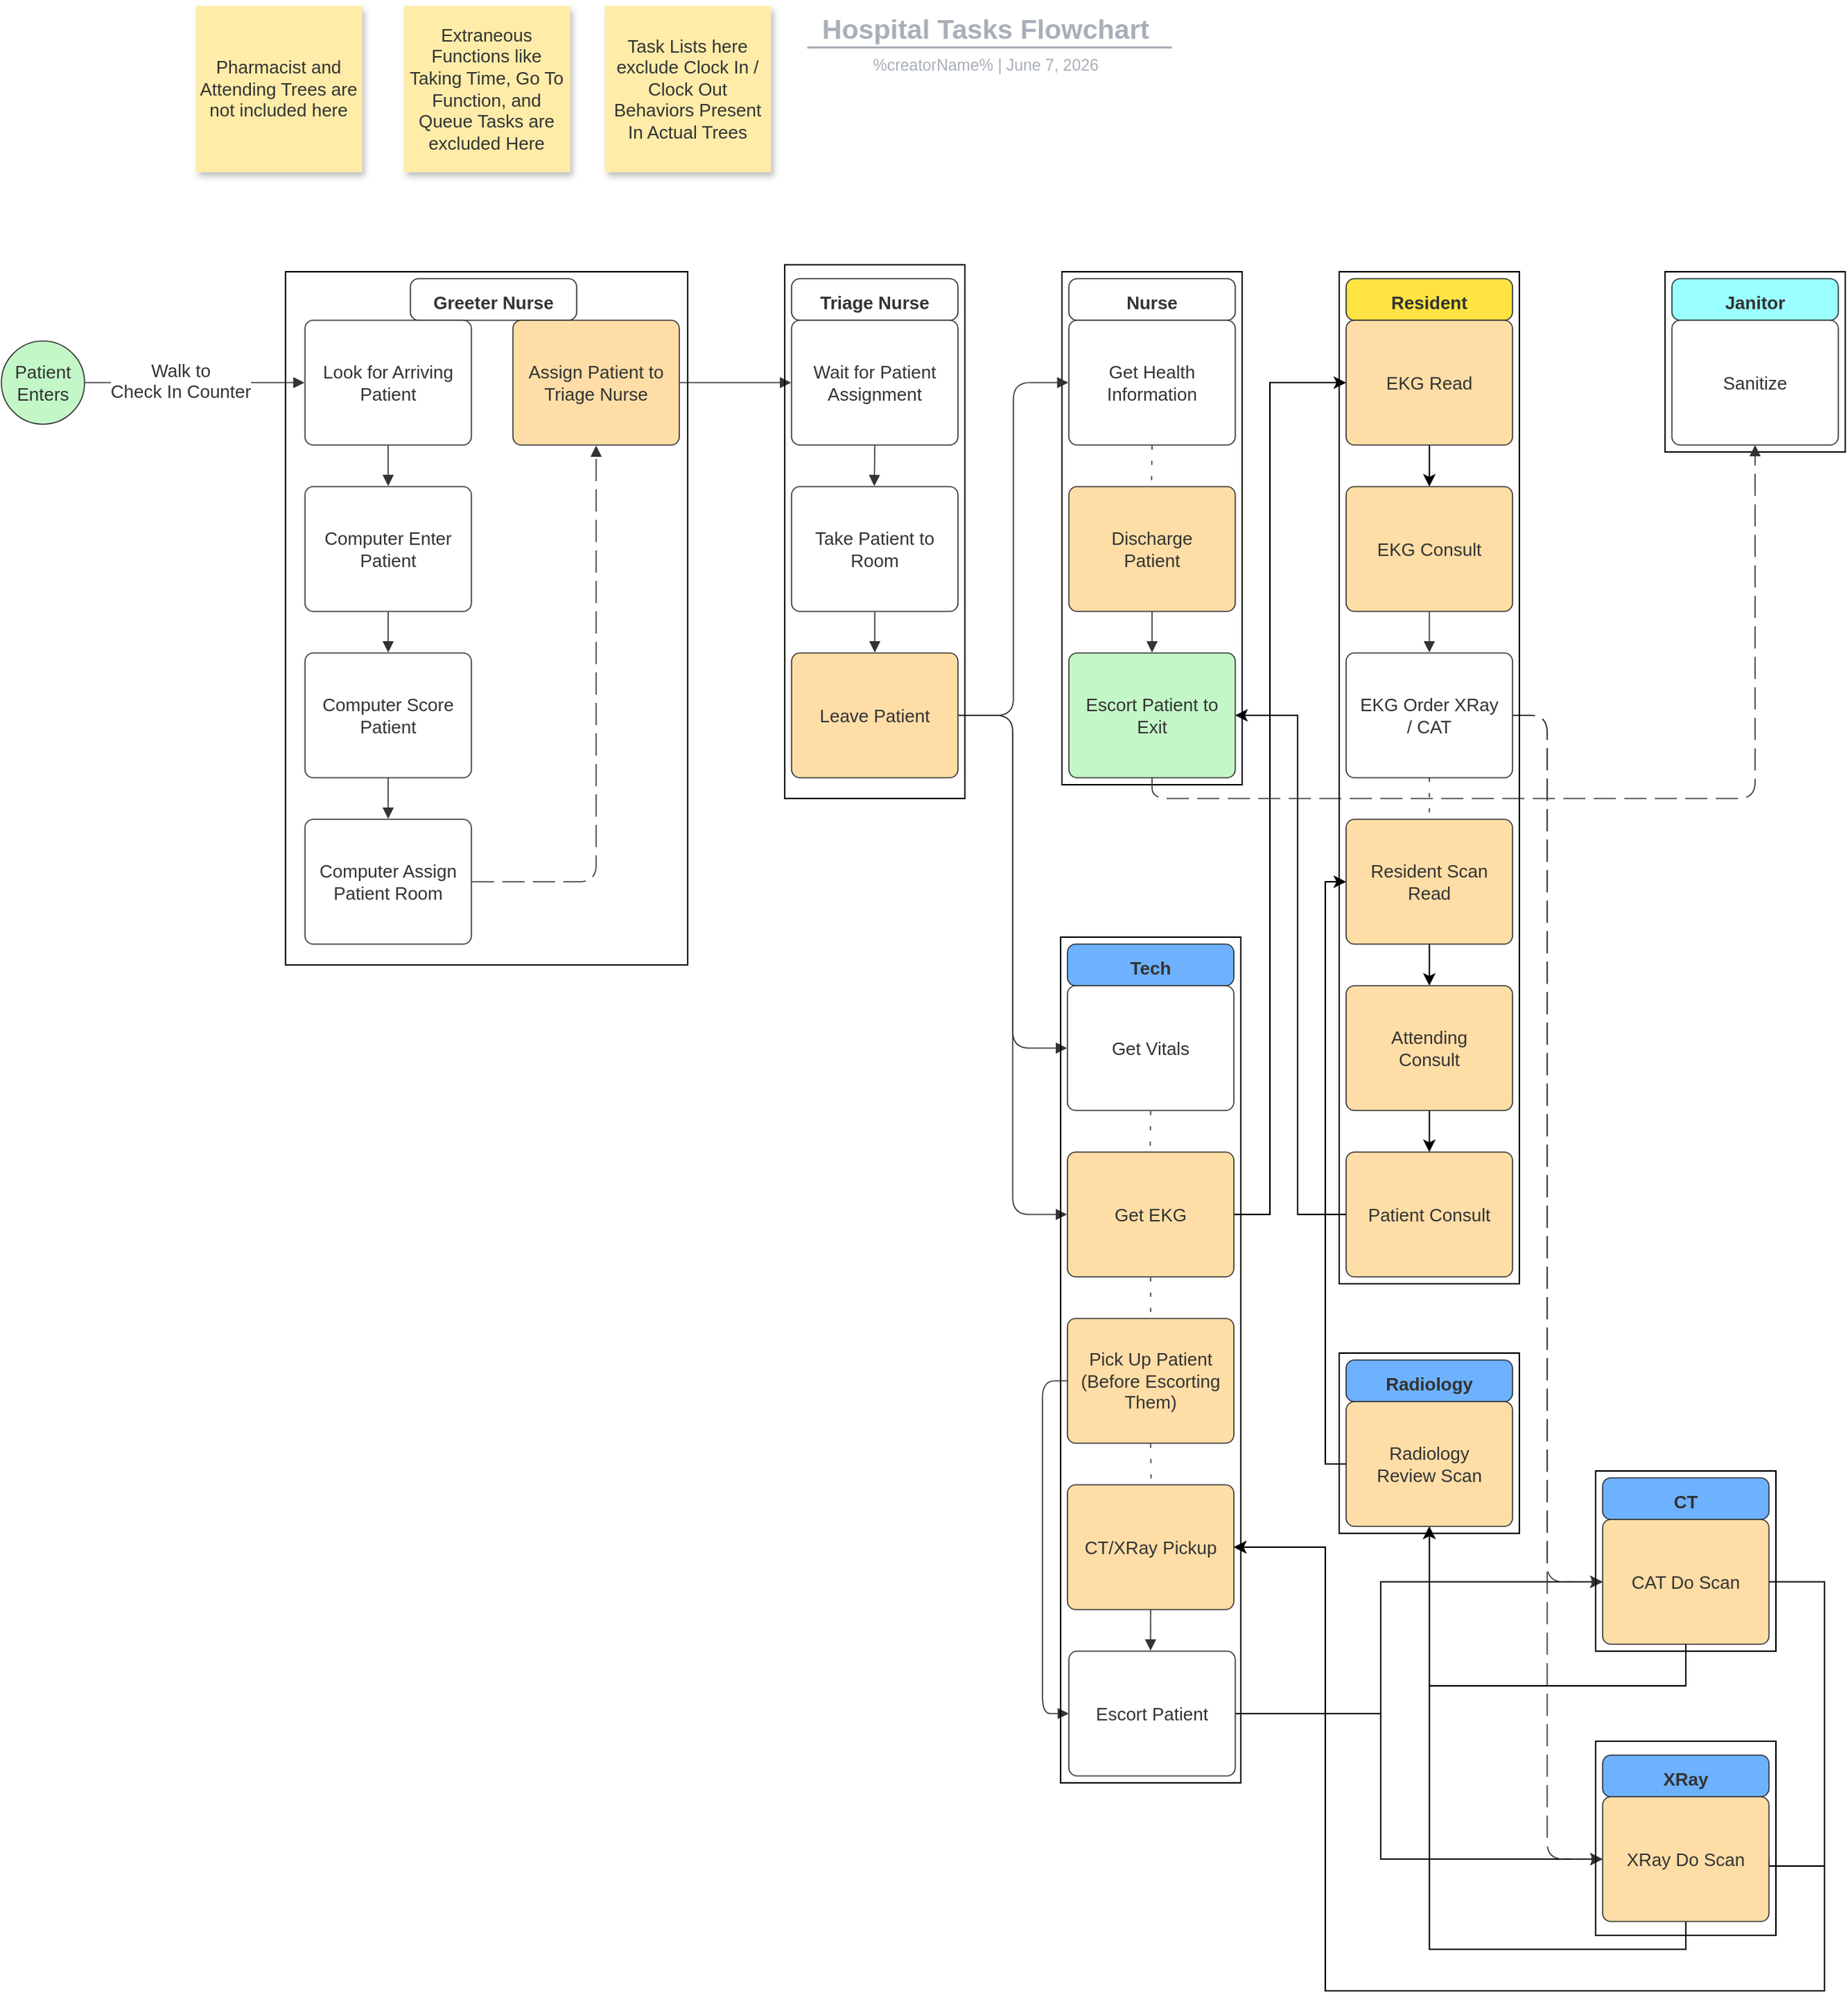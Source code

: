 <mxfile version="16.5.6" type="device"><diagram id="hZtonnguE62RwNzXROfG" name="Page-1"><mxGraphModel dx="4093" dy="1671" grid="1" gridSize="10" guides="1" tooltips="1" connect="1" arrows="1" fold="1" page="0" pageScale="1" pageWidth="850" pageHeight="1100" math="0" shadow="0"><root><mxCell id="0"/><mxCell id="1" parent="0"/><mxCell id="5VKJkM8ee_IJ6rjthQUs-161" value="" style="rounded=0;whiteSpace=wrap;html=1;fillColor=none;" vertex="1" parent="1"><mxGeometry x="1150" y="245" width="130" height="130" as="geometry"/></mxCell><mxCell id="5VKJkM8ee_IJ6rjthQUs-160" value="" style="rounded=0;whiteSpace=wrap;html=1;fillColor=none;" vertex="1" parent="1"><mxGeometry x="715" y="245" width="130" height="370" as="geometry"/></mxCell><mxCell id="5VKJkM8ee_IJ6rjthQUs-1" value="" style="group;dropTarget=0;pointerEvents=0;" vertex="1" parent="1"><mxGeometry x="340" y="53" width="640" height="45" as="geometry"/></mxCell><UserObject label="Hospital Tasks Flowchart" lucidchartObjectId="SuaB0mNpY13K" id="5VKJkM8ee_IJ6rjthQUs-2"><mxCell style="html=1;overflow=block;blockSpacing=1;whiteSpace=wrap;fontSize=19.7;fontColor=#a9afb8;fontStyle=1;align=center;spacingLeft=7;spacingRight=7;spacingTop=2;spacing=3;strokeOpacity=0;fillOpacity=0;rounded=1;absoluteArcSize=1;arcSize=12;fillColor=#ffffff;strokeWidth=1.5;" vertex="1" parent="5VKJkM8ee_IJ6rjthQUs-1"><mxGeometry width="640" height="31" as="geometry"/></mxCell></UserObject><UserObject label="%creatorName%  |  %date{mmmm d, yyyy}%" placeholders="1" lucidchartObjectId="SuaBzqFhpa1o" id="5VKJkM8ee_IJ6rjthQUs-3"><mxCell style="html=1;overflow=block;blockSpacing=1;whiteSpace=wrap;fontSize=11.5;fontColor=#a9afb8;align=center;spacingLeft=7;spacingRight=7;spacingTop=2;spacing=3;strokeOpacity=0;fillOpacity=0;rounded=1;absoluteArcSize=1;arcSize=12;fillColor=#ffffff;strokeWidth=1.5;" vertex="1" parent="5VKJkM8ee_IJ6rjthQUs-1"><mxGeometry y="31" width="640" height="14" as="geometry"/></mxCell></UserObject><UserObject label="" lucidchartObjectId="SuaBUnwJteK4" id="5VKJkM8ee_IJ6rjthQUs-4"><mxCell style="html=1;jettySize=18;whiteSpace=wrap;fontSize=13;fontFamily=Helvetica;strokeColor=#a9afb8;strokeOpacity=100;strokeWidth=1.5;rounded=0;startArrow=none;endArrow=none;" edge="1" parent="5VKJkM8ee_IJ6rjthQUs-1"><mxGeometry width="100" height="100" relative="1" as="geometry"><Array as="points"/><mxPoint x="191" y="30" as="sourcePoint"/><mxPoint x="454" y="30" as="targetPoint"/></mxGeometry></mxCell></UserObject><UserObject label="Patient Enters" lucidchartObjectId="-QaUrhK2p5H9" id="5VKJkM8ee_IJ6rjthQUs-5"><mxCell style="html=1;overflow=block;blockSpacing=1;whiteSpace=wrap;ellipse;fontSize=13;fontColor=#333333;align=center;spacing=3.8;strokeColor=#333333;strokeOpacity=100;fillOpacity=100;rounded=1;absoluteArcSize=1;arcSize=12;fillColor=#c3f7c8;strokeWidth=0.8;" vertex="1" parent="1"><mxGeometry x="-50" y="295" width="60" height="60" as="geometry"/></mxCell></UserObject><UserObject label="" lucidchartObjectId="tUaUErVyz26Q" id="5VKJkM8ee_IJ6rjthQUs-6"><mxCell style="html=1;jettySize=18;whiteSpace=wrap;fontSize=13;strokeColor=#333333;strokeOpacity=100;strokeWidth=0.8;rounded=1;arcSize=24;edgeStyle=orthogonalEdgeStyle;startArrow=none;endArrow=block;endFill=1;exitX=1.006;exitY=0.5;exitPerimeter=0;entryX=-0.003;entryY=0.5;entryPerimeter=0;" edge="1" parent="1" source="5VKJkM8ee_IJ6rjthQUs-5" target="5VKJkM8ee_IJ6rjthQUs-9"><mxGeometry width="100" height="100" relative="1" as="geometry"><Array as="points"/></mxGeometry></mxCell></UserObject><mxCell id="5VKJkM8ee_IJ6rjthQUs-7" value="&lt;div style=&quot;display: flex; justify-content: center; text-align: center; align-items: baseline; font-size: 0; line-height: 1.25;margin-top: -2px;&quot;&gt;&lt;span&gt;&lt;span style=&quot;font-size:13px;color:#333333;&quot;&gt;Walk to&#xA;&lt;/span&gt;&lt;/span&gt;&lt;/div&gt;&lt;div style=&quot;display: flex; justify-content: center; text-align: center; align-items: baseline; font-size: 0; line-height: 1.25;margin-top: -2px;&quot;&gt;&lt;span&gt;&lt;span style=&quot;font-size:13px;color:#333333;&quot;&gt;Check In Counter&lt;/span&gt;&lt;/span&gt;&lt;/div&gt;" style="text;html=1;resizable=0;labelBackgroundColor=default;align=center;verticalAlign=middle;" vertex="1" parent="5VKJkM8ee_IJ6rjthQUs-6"><mxGeometry x="-0.133" relative="1" as="geometry"/></mxCell><UserObject label="Greeter Nurse" lucidchartObjectId="yWaUhrRwwMgx" id="5VKJkM8ee_IJ6rjthQUs-8"><mxCell style="html=1;overflow=block;blockSpacing=1;whiteSpace=wrap;fontSize=13;fontColor=#333333;fontStyle=1;align=center;spacing=9;strokeColor=#282c33;strokeOpacity=100;fillOpacity=100;rounded=1;absoluteArcSize=1;arcSize=12;fillColor=#ffffff;strokeWidth=0.8;" vertex="1" parent="1"><mxGeometry x="245" y="250" width="120" height="30" as="geometry"/></mxCell></UserObject><UserObject label="Look for Arriving Patient" lucidchartObjectId="rWaUEZewovWm" id="5VKJkM8ee_IJ6rjthQUs-9"><mxCell style="html=1;overflow=block;blockSpacing=1;whiteSpace=wrap;fontSize=13;fontColor=#333333;align=center;spacing=9;strokeColor=#333333;strokeOpacity=100;fillOpacity=100;rounded=1;absoluteArcSize=1;arcSize=12;fillColor=#ffffff;strokeWidth=0.8;" vertex="1" parent="1"><mxGeometry x="169" y="280" width="120" height="90" as="geometry"/></mxCell></UserObject><UserObject label="Computer Enter Patient" lucidchartObjectId="VXaUCtPlO27D" id="5VKJkM8ee_IJ6rjthQUs-10"><mxCell style="html=1;overflow=block;blockSpacing=1;whiteSpace=wrap;fontSize=13;fontColor=#333333;align=center;spacing=9;strokeColor=#333333;strokeOpacity=100;fillOpacity=100;rounded=1;absoluteArcSize=1;arcSize=12;fillColor=#ffffff;strokeWidth=0.8;" vertex="1" parent="1"><mxGeometry x="169" y="400" width="120" height="90" as="geometry"/></mxCell></UserObject><UserObject label="" lucidchartObjectId="XXaUV57OiVW5" id="5VKJkM8ee_IJ6rjthQUs-11"><mxCell style="html=1;jettySize=18;whiteSpace=wrap;overflow=block;blockSpacing=1;fontSize=13;strokeColor=#333333;strokeOpacity=100;strokeWidth=0.8;rounded=1;arcSize=24;edgeStyle=orthogonalEdgeStyle;startArrow=none;endArrow=block;endFill=1;exitX=0.5;exitY=1.004;exitPerimeter=0;entryX=0.5;entryY=-0.004;entryPerimeter=0;" edge="1" parent="1" source="5VKJkM8ee_IJ6rjthQUs-9" target="5VKJkM8ee_IJ6rjthQUs-10"><mxGeometry width="100" height="100" relative="1" as="geometry"><Array as="points"/></mxGeometry></mxCell></UserObject><UserObject label="Computer Score Patient" lucidchartObjectId="pZaUso9bASRg" id="5VKJkM8ee_IJ6rjthQUs-12"><mxCell style="html=1;overflow=block;blockSpacing=1;whiteSpace=wrap;fontSize=13;fontColor=#333333;align=center;spacing=9;strokeColor=#333333;strokeOpacity=100;fillOpacity=100;rounded=1;absoluteArcSize=1;arcSize=12;fillColor=#ffffff;strokeWidth=0.8;" vertex="1" parent="1"><mxGeometry x="169" y="520" width="120" height="90" as="geometry"/></mxCell></UserObject><UserObject label="" lucidchartObjectId="vZaUtXQw0lu3" id="5VKJkM8ee_IJ6rjthQUs-13"><mxCell style="html=1;jettySize=18;whiteSpace=wrap;overflow=block;blockSpacing=1;fontSize=13;strokeColor=#333333;strokeOpacity=100;strokeWidth=0.8;rounded=1;arcSize=24;edgeStyle=orthogonalEdgeStyle;startArrow=none;endArrow=block;endFill=1;exitX=0.5;exitY=1.004;exitPerimeter=0;entryX=0.5;entryY=-0.004;entryPerimeter=0;" edge="1" parent="1" source="5VKJkM8ee_IJ6rjthQUs-10" target="5VKJkM8ee_IJ6rjthQUs-12"><mxGeometry width="100" height="100" relative="1" as="geometry"><Array as="points"/></mxGeometry></mxCell></UserObject><UserObject label="Computer Assign Patient Room" lucidchartObjectId="IZaUtFdMcz6N" id="5VKJkM8ee_IJ6rjthQUs-14"><mxCell style="html=1;overflow=block;blockSpacing=1;whiteSpace=wrap;fontSize=13;fontColor=#333333;align=center;spacing=9;strokeColor=#333333;strokeOpacity=100;fillOpacity=100;rounded=1;absoluteArcSize=1;arcSize=12;fillColor=#ffffff;strokeWidth=0.8;" vertex="1" parent="1"><mxGeometry x="169" y="640" width="120" height="90" as="geometry"/></mxCell></UserObject><UserObject label="" lucidchartObjectId="MZaUHWCsyPR4" id="5VKJkM8ee_IJ6rjthQUs-15"><mxCell style="html=1;jettySize=18;whiteSpace=wrap;overflow=block;blockSpacing=1;fontSize=13;strokeColor=#333333;strokeOpacity=100;strokeWidth=0.8;rounded=1;arcSize=24;edgeStyle=orthogonalEdgeStyle;startArrow=none;endArrow=block;endFill=1;exitX=0.5;exitY=1.004;exitPerimeter=0;entryX=0.5;entryY=-0.004;entryPerimeter=0;" edge="1" parent="1" source="5VKJkM8ee_IJ6rjthQUs-12" target="5VKJkM8ee_IJ6rjthQUs-14"><mxGeometry width="100" height="100" relative="1" as="geometry"><Array as="points"/></mxGeometry></mxCell></UserObject><UserObject label="Assign Patient to Triage Nurse" lucidchartObjectId="a1aU6Ntc1I2Z" id="5VKJkM8ee_IJ6rjthQUs-16"><mxCell style="html=1;overflow=block;blockSpacing=1;whiteSpace=wrap;fontSize=13;fontColor=#333333;align=center;spacing=9;strokeColor=#333333;strokeOpacity=100;fillOpacity=100;rounded=1;absoluteArcSize=1;arcSize=12;fillColor=#ffdda6;strokeWidth=0.8;" vertex="1" parent="1"><mxGeometry x="319" y="280" width="120" height="90" as="geometry"/></mxCell></UserObject><UserObject label="" lucidchartObjectId="O1aUZxYcGm2D" id="5VKJkM8ee_IJ6rjthQUs-19"><mxCell style="html=1;jettySize=18;whiteSpace=wrap;overflow=block;blockSpacing=1;fontSize=13;strokeColor=#333333;strokeOpacity=100;dashed=1;fixDash=1;dashPattern=16 6;strokeWidth=0.8;rounded=1;arcSize=24;edgeStyle=orthogonalEdgeStyle;startArrow=none;endArrow=block;endFill=1;exitX=1.003;exitY=0.5;exitPerimeter=0;entryX=0.5;entryY=1.004;entryPerimeter=0;" edge="1" parent="1" source="5VKJkM8ee_IJ6rjthQUs-14" target="5VKJkM8ee_IJ6rjthQUs-16"><mxGeometry width="100" height="100" relative="1" as="geometry"><Array as="points"/></mxGeometry></mxCell></UserObject><UserObject label="Triage Nurse" lucidchartObjectId="X2aU2Pf0d5~7" id="5VKJkM8ee_IJ6rjthQUs-20"><mxCell style="html=1;overflow=block;blockSpacing=1;whiteSpace=wrap;fontSize=13;fontColor=#333333;fontStyle=1;align=center;spacing=9;strokeColor=#282c33;strokeOpacity=100;fillOpacity=100;rounded=1;absoluteArcSize=1;arcSize=12;fillColor=#ffffff;strokeWidth=0.8;" vertex="1" parent="1"><mxGeometry x="520" y="250" width="120" height="30" as="geometry"/></mxCell></UserObject><UserObject label="Wait for Patient Assignment" lucidchartObjectId="42aUwCBIv_YJ" id="5VKJkM8ee_IJ6rjthQUs-21"><mxCell style="html=1;overflow=block;blockSpacing=1;whiteSpace=wrap;fontSize=13;fontColor=#333333;align=center;spacing=9;strokeColor=#333333;strokeOpacity=100;fillOpacity=100;rounded=1;absoluteArcSize=1;arcSize=12;fillColor=#ffffff;strokeWidth=0.8;" vertex="1" parent="1"><mxGeometry x="520" y="280" width="120" height="90" as="geometry"/></mxCell></UserObject><UserObject label="" lucidchartObjectId="~3aUZ_DCXiK0" id="5VKJkM8ee_IJ6rjthQUs-23"><mxCell style="html=1;jettySize=18;whiteSpace=wrap;overflow=block;blockSpacing=1;fontSize=13;strokeColor=#333333;strokeOpacity=100;strokeWidth=0.8;rounded=1;arcSize=24;edgeStyle=orthogonalEdgeStyle;startArrow=none;endArrow=block;endFill=1;exitX=1.003;exitY=0.5;exitPerimeter=0;entryX=-0.003;entryY=0.5;entryPerimeter=0;" edge="1" parent="1" source="5VKJkM8ee_IJ6rjthQUs-16" target="5VKJkM8ee_IJ6rjthQUs-21"><mxGeometry width="100" height="100" relative="1" as="geometry"><Array as="points"/></mxGeometry></mxCell></UserObject><UserObject label="Take Patient to Room" lucidchartObjectId="B4aURKFUFnos" id="5VKJkM8ee_IJ6rjthQUs-24"><mxCell style="html=1;overflow=block;blockSpacing=1;whiteSpace=wrap;fontSize=13;fontColor=#333333;align=center;spacing=9;strokeColor=#333333;strokeOpacity=100;fillOpacity=100;rounded=1;absoluteArcSize=1;arcSize=12;fillColor=#ffffff;strokeWidth=0.8;" vertex="1" parent="1"><mxGeometry x="520" y="400" width="120" height="90" as="geometry"/></mxCell></UserObject><UserObject label="" lucidchartObjectId="M4aUOXdRyJ1G" id="5VKJkM8ee_IJ6rjthQUs-25"><mxCell style="html=1;jettySize=18;whiteSpace=wrap;overflow=block;blockSpacing=1;fontSize=13;strokeColor=#333333;strokeOpacity=100;strokeWidth=0.8;rounded=1;arcSize=24;edgeStyle=orthogonalEdgeStyle;startArrow=none;endArrow=block;endFill=1;exitX=0.5;exitY=1.004;exitPerimeter=0;entryX=0.497;entryY=-0.004;entryPerimeter=0;" edge="1" parent="1" source="5VKJkM8ee_IJ6rjthQUs-21" target="5VKJkM8ee_IJ6rjthQUs-24"><mxGeometry width="100" height="100" relative="1" as="geometry"><Array as="points"/></mxGeometry></mxCell></UserObject><UserObject label="Leave Patient" lucidchartObjectId="X4aUTes1CM75" id="5VKJkM8ee_IJ6rjthQUs-26"><mxCell style="html=1;overflow=block;blockSpacing=1;whiteSpace=wrap;fontSize=13;fontColor=#333333;align=center;spacing=9;strokeColor=#333333;strokeOpacity=100;fillOpacity=100;rounded=1;absoluteArcSize=1;arcSize=12;fillColor=#ffdda6;strokeWidth=0.8;" vertex="1" parent="1"><mxGeometry x="520" y="520" width="120" height="90" as="geometry"/></mxCell></UserObject><UserObject label="" lucidchartObjectId="04aUzE4Sz3im" id="5VKJkM8ee_IJ6rjthQUs-27"><mxCell style="html=1;jettySize=18;whiteSpace=wrap;overflow=block;blockSpacing=1;fontSize=13;strokeColor=#333333;strokeOpacity=100;strokeWidth=0.8;rounded=1;arcSize=24;edgeStyle=orthogonalEdgeStyle;startArrow=none;endArrow=block;endFill=1;exitX=0.5;exitY=1.004;exitPerimeter=0;entryX=0.5;entryY=-0.004;entryPerimeter=0;" edge="1" parent="1" source="5VKJkM8ee_IJ6rjthQUs-24" target="5VKJkM8ee_IJ6rjthQUs-26"><mxGeometry width="100" height="100" relative="1" as="geometry"><Array as="points"/></mxGeometry></mxCell></UserObject><UserObject label="Nurse" lucidchartObjectId="R5aUO5PHPa65" id="5VKJkM8ee_IJ6rjthQUs-28"><mxCell style="html=1;overflow=block;blockSpacing=1;whiteSpace=wrap;fontSize=13;fontColor=#333333;fontStyle=1;align=center;spacing=9;strokeColor=#282c33;strokeOpacity=100;fillOpacity=100;rounded=1;absoluteArcSize=1;arcSize=12;fillColor=#ffffff;strokeWidth=0.8;" vertex="1" parent="1"><mxGeometry x="720" y="250" width="120" height="30" as="geometry"/></mxCell></UserObject><UserObject label="Get Health Information" lucidchartObjectId="R5aU4CJGRYXG" id="5VKJkM8ee_IJ6rjthQUs-29"><mxCell style="html=1;overflow=block;blockSpacing=1;whiteSpace=wrap;fontSize=13;fontColor=#333333;align=center;spacing=9;strokeColor=#333333;strokeOpacity=100;fillOpacity=100;rounded=1;absoluteArcSize=1;arcSize=12;fillColor=#ffffff;strokeWidth=0.8;" vertex="1" parent="1"><mxGeometry x="720" y="280" width="120" height="90" as="geometry"/></mxCell></UserObject><UserObject label="Discharge Patient" lucidchartObjectId="R5aU3ojJHjKs" id="5VKJkM8ee_IJ6rjthQUs-31"><mxCell style="html=1;overflow=block;blockSpacing=1;whiteSpace=wrap;fontSize=13;fontColor=#333333;align=center;spacing=9;strokeColor=#333333;strokeOpacity=100;fillOpacity=100;rounded=1;absoluteArcSize=1;arcSize=12;fillColor=#ffdda6;strokeWidth=0.8;" vertex="1" parent="1"><mxGeometry x="720" y="400" width="120" height="90" as="geometry"/></mxCell></UserObject><UserObject label="" lucidchartObjectId="R5aUImVQMRpD" id="5VKJkM8ee_IJ6rjthQUs-32"><mxCell style="html=1;jettySize=18;whiteSpace=wrap;overflow=block;blockSpacing=1;fontSize=13;strokeColor=#333333;strokeOpacity=100;dashed=1;fixDash=1;dashPattern=3 8;strokeWidth=0.8;rounded=1;arcSize=24;edgeStyle=orthogonalEdgeStyle;startArrow=none;endArrow=none;exitX=0.5;exitY=1.004;exitPerimeter=0;entryX=0.497;entryY=-0.004;entryPerimeter=0;" edge="1" parent="1" source="5VKJkM8ee_IJ6rjthQUs-29" target="5VKJkM8ee_IJ6rjthQUs-31"><mxGeometry width="100" height="100" relative="1" as="geometry"><Array as="points"/></mxGeometry></mxCell></UserObject><UserObject label="Escort Patient to Exit" lucidchartObjectId="R5aUo2S_4jMt" id="5VKJkM8ee_IJ6rjthQUs-33"><mxCell style="html=1;overflow=block;blockSpacing=1;whiteSpace=wrap;fontSize=13;fontColor=#333333;align=center;spacing=9;strokeColor=#333333;strokeOpacity=100;fillOpacity=100;rounded=1;absoluteArcSize=1;arcSize=12;fillColor=#C3F7C8;strokeWidth=0.8;" vertex="1" parent="1"><mxGeometry x="720" y="520" width="120" height="90" as="geometry"/></mxCell></UserObject><UserObject label="" lucidchartObjectId="R5aU87OTJLHs" id="5VKJkM8ee_IJ6rjthQUs-34"><mxCell style="html=1;jettySize=18;whiteSpace=wrap;overflow=block;blockSpacing=1;fontSize=13;strokeColor=#333333;strokeOpacity=100;strokeWidth=0.8;rounded=1;arcSize=24;edgeStyle=orthogonalEdgeStyle;startArrow=none;endArrow=block;endFill=1;exitX=0.5;exitY=1.004;exitPerimeter=0;entryX=0.5;entryY=-0.004;entryPerimeter=0;" edge="1" parent="1" source="5VKJkM8ee_IJ6rjthQUs-31" target="5VKJkM8ee_IJ6rjthQUs-33"><mxGeometry width="100" height="100" relative="1" as="geometry"><Array as="points"/></mxGeometry></mxCell></UserObject><UserObject label="Tech" lucidchartObjectId="15aU8Rr1eNYM" id="5VKJkM8ee_IJ6rjthQUs-35"><mxCell style="html=1;overflow=block;blockSpacing=1;whiteSpace=wrap;fontSize=13;fontColor=#333333;fontStyle=1;align=center;spacing=9;strokeColor=#282c33;strokeOpacity=100;fillOpacity=100;rounded=1;absoluteArcSize=1;arcSize=12;fillColor=#6DB1FF;strokeWidth=0.8;" vertex="1" parent="1"><mxGeometry x="719" y="730" width="120" height="30" as="geometry"/></mxCell></UserObject><UserObject label="Get Vitals" lucidchartObjectId="15aURJn4j937" id="5VKJkM8ee_IJ6rjthQUs-36"><mxCell style="html=1;overflow=block;blockSpacing=1;whiteSpace=wrap;fontSize=13;fontColor=#333333;align=center;spacing=9;strokeColor=#333333;strokeOpacity=100;fillOpacity=100;rounded=1;absoluteArcSize=1;arcSize=12;fillColor=#ffffff;strokeWidth=0.8;" vertex="1" parent="1"><mxGeometry x="719" y="760" width="120" height="90" as="geometry"/></mxCell></UserObject><mxCell id="5VKJkM8ee_IJ6rjthQUs-63" style="edgeStyle=orthogonalEdgeStyle;rounded=0;orthogonalLoop=1;jettySize=auto;html=1;exitX=1;exitY=0.5;exitDx=0;exitDy=0;entryX=0;entryY=0.5;entryDx=0;entryDy=0;" edge="1" parent="1" source="5VKJkM8ee_IJ6rjthQUs-38" target="5VKJkM8ee_IJ6rjthQUs-54"><mxGeometry relative="1" as="geometry"><Array as="points"><mxPoint x="865" y="925"/><mxPoint x="865" y="325"/></Array></mxGeometry></mxCell><UserObject label="Get EKG" lucidchartObjectId="15aUaqW.z0zZ" id="5VKJkM8ee_IJ6rjthQUs-38"><mxCell style="html=1;overflow=block;blockSpacing=1;whiteSpace=wrap;fontSize=13;fontColor=#333333;align=center;spacing=9;strokeColor=#333333;strokeOpacity=100;fillOpacity=100;rounded=1;absoluteArcSize=1;arcSize=12;fillColor=#FFDDA6;strokeWidth=0.8;" vertex="1" parent="1"><mxGeometry x="719" y="880" width="120" height="90" as="geometry"/></mxCell></UserObject><UserObject label="" lucidchartObjectId="15aUcznJ0FDl" id="5VKJkM8ee_IJ6rjthQUs-39"><mxCell style="html=1;jettySize=18;whiteSpace=wrap;overflow=block;blockSpacing=1;fontSize=13;strokeColor=#333333;strokeOpacity=100;dashed=1;fixDash=1;dashPattern=3 8;strokeWidth=0.8;rounded=1;arcSize=24;edgeStyle=orthogonalEdgeStyle;startArrow=none;endArrow=none;exitX=0.5;exitY=1.004;exitPerimeter=0;entryX=0.497;entryY=-0.004;entryPerimeter=0;" edge="1" parent="1" source="5VKJkM8ee_IJ6rjthQUs-36" target="5VKJkM8ee_IJ6rjthQUs-38"><mxGeometry width="100" height="100" relative="1" as="geometry"><Array as="points"/></mxGeometry></mxCell></UserObject><UserObject label="Pick Up Patient (Before Escorting Them)" lucidchartObjectId="15aUZqwZko5-" id="5VKJkM8ee_IJ6rjthQUs-40"><mxCell style="html=1;overflow=block;blockSpacing=1;whiteSpace=wrap;fontSize=13;fontColor=#333333;align=center;spacing=9;strokeColor=#333333;strokeOpacity=100;fillOpacity=100;rounded=1;absoluteArcSize=1;arcSize=12;fillColor=#ffdda6;strokeWidth=0.8;" vertex="1" parent="1"><mxGeometry x="719" y="1000" width="120" height="90" as="geometry"/></mxCell></UserObject><UserObject label="" lucidchartObjectId="15aUkg8pZ7mu" id="5VKJkM8ee_IJ6rjthQUs-41"><mxCell style="html=1;jettySize=18;whiteSpace=wrap;overflow=block;blockSpacing=1;fontSize=13;strokeColor=#333333;strokeOpacity=100;dashed=1;fixDash=1;dashPattern=3 8;strokeWidth=0.8;rounded=1;arcSize=24;edgeStyle=orthogonalEdgeStyle;startArrow=none;endArrow=none;exitX=0.5;exitY=1.004;exitPerimeter=0;entryX=0.5;entryY=-0.004;entryPerimeter=0;" edge="1" parent="1" source="5VKJkM8ee_IJ6rjthQUs-38" target="5VKJkM8ee_IJ6rjthQUs-40"><mxGeometry width="100" height="100" relative="1" as="geometry"><Array as="points"/></mxGeometry></mxCell></UserObject><UserObject label="" lucidchartObjectId="A6aUtMt91g8q" id="5VKJkM8ee_IJ6rjthQUs-42"><mxCell style="html=1;jettySize=18;whiteSpace=wrap;overflow=block;blockSpacing=1;fontSize=13;strokeColor=#333333;strokeOpacity=100;strokeWidth=0.8;rounded=1;arcSize=24;edgeStyle=orthogonalEdgeStyle;startArrow=none;endArrow=block;endFill=1;exitX=1.003;exitY=0.5;exitPerimeter=0;entryX=-0.003;entryY=0.5;entryPerimeter=0;" edge="1" parent="1" source="5VKJkM8ee_IJ6rjthQUs-26" target="5VKJkM8ee_IJ6rjthQUs-29"><mxGeometry width="100" height="100" relative="1" as="geometry"><Array as="points"/></mxGeometry></mxCell></UserObject><UserObject label="" lucidchartObjectId="-6aUHQKpPRQR" id="5VKJkM8ee_IJ6rjthQUs-43"><mxCell style="html=1;jettySize=18;whiteSpace=wrap;overflow=block;blockSpacing=1;fontSize=13;strokeColor=#333333;strokeOpacity=100;strokeWidth=0.8;rounded=1;arcSize=24;edgeStyle=orthogonalEdgeStyle;startArrow=none;endArrow=block;endFill=1;exitX=1.003;exitY=0.5;exitPerimeter=0;entryX=-0.003;entryY=0.5;entryPerimeter=0;" edge="1" parent="1" source="5VKJkM8ee_IJ6rjthQUs-26" target="5VKJkM8ee_IJ6rjthQUs-36"><mxGeometry width="100" height="100" relative="1" as="geometry"><Array as="points"/></mxGeometry></mxCell></UserObject><UserObject label="Task Lists here exclude Clock In / Clock Out Behaviors Present In Actual Trees" lucidchartObjectId="h8aUHMBssB8l" id="5VKJkM8ee_IJ6rjthQUs-44"><mxCell style="html=1;overflow=block;blockSpacing=1;whiteSpace=wrap;shadow=1;fontSize=13;fontColor=#333333;align=center;spacing=3.8;strokeColor=none;fillColor=#FFECA9;strokeWidth=0;" vertex="1" parent="1"><mxGeometry x="385" y="53" width="120" height="120" as="geometry"/></mxCell></UserObject><UserObject label="" lucidchartObjectId="f9aUMNHBjQLX" id="5VKJkM8ee_IJ6rjthQUs-45"><mxCell style="html=1;jettySize=18;whiteSpace=wrap;overflow=block;blockSpacing=1;fontSize=13;strokeColor=#333333;strokeOpacity=100;strokeWidth=0.8;rounded=1;arcSize=24;edgeStyle=orthogonalEdgeStyle;startArrow=none;endArrow=block;endFill=1;exitX=1.003;exitY=0.5;exitPerimeter=0;entryX=-0.003;entryY=0.5;entryPerimeter=0;" edge="1" parent="1" source="5VKJkM8ee_IJ6rjthQUs-26" target="5VKJkM8ee_IJ6rjthQUs-38"><mxGeometry width="100" height="100" relative="1" as="geometry"><Array as="points"/></mxGeometry></mxCell></UserObject><UserObject label="CT/XRay Pickup" lucidchartObjectId="ZabU.qxkqA6m" id="5VKJkM8ee_IJ6rjthQUs-46"><mxCell style="html=1;overflow=block;blockSpacing=1;whiteSpace=wrap;fontSize=13;fontColor=#333333;align=center;spacing=9;strokeColor=#333333;strokeOpacity=100;fillOpacity=100;rounded=1;absoluteArcSize=1;arcSize=12;fillColor=#ffdda6;strokeWidth=0.8;" vertex="1" parent="1"><mxGeometry x="719" y="1120" width="120" height="90" as="geometry"/></mxCell></UserObject><mxCell id="5VKJkM8ee_IJ6rjthQUs-153" style="edgeStyle=elbowEdgeStyle;rounded=0;orthogonalLoop=1;jettySize=auto;html=1;exitX=1;exitY=0.5;exitDx=0;exitDy=0;entryX=0;entryY=0.5;entryDx=0;entryDy=0;" edge="1" parent="1" source="5VKJkM8ee_IJ6rjthQUs-47" target="5VKJkM8ee_IJ6rjthQUs-72"><mxGeometry relative="1" as="geometry"><Array as="points"><mxPoint x="945" y="1235"/></Array></mxGeometry></mxCell><mxCell id="5VKJkM8ee_IJ6rjthQUs-154" style="edgeStyle=elbowEdgeStyle;rounded=0;orthogonalLoop=1;jettySize=auto;html=1;exitX=1;exitY=0.5;exitDx=0;exitDy=0;" edge="1" parent="1" source="5VKJkM8ee_IJ6rjthQUs-47" target="5VKJkM8ee_IJ6rjthQUs-93"><mxGeometry relative="1" as="geometry"><Array as="points"><mxPoint x="945" y="1335"/></Array></mxGeometry></mxCell><UserObject label="Escort Patient" lucidchartObjectId="6abUiwx_AGY1" id="5VKJkM8ee_IJ6rjthQUs-47"><mxCell style="html=1;overflow=block;blockSpacing=1;whiteSpace=wrap;fontSize=13;fontColor=#333333;align=center;spacing=9;strokeColor=#333333;strokeOpacity=100;fillOpacity=100;rounded=1;absoluteArcSize=1;arcSize=12;fillColor=#ffffff;strokeWidth=0.8;" vertex="1" parent="1"><mxGeometry x="720" y="1240" width="120" height="90" as="geometry"/></mxCell></UserObject><UserObject label="Extraneous Functions like Taking Time, Go To Function, and Queue Tasks are excluded Here" lucidchartObjectId="~abUPVZWQ-WV" id="5VKJkM8ee_IJ6rjthQUs-48"><mxCell style="html=1;overflow=block;blockSpacing=1;whiteSpace=wrap;shadow=1;fontSize=13;fontColor=#333333;align=center;spacing=3.8;strokeColor=none;fillColor=#FFECA9;strokeWidth=0;" vertex="1" parent="1"><mxGeometry x="240" y="53" width="120" height="120" as="geometry"/></mxCell></UserObject><UserObject label="" lucidchartObjectId="NcbUEYRn.NWE" id="5VKJkM8ee_IJ6rjthQUs-49"><mxCell style="html=1;jettySize=18;whiteSpace=wrap;overflow=block;blockSpacing=1;fontSize=13;strokeColor=#333333;strokeOpacity=100;strokeWidth=0.8;rounded=1;arcSize=24;edgeStyle=orthogonalEdgeStyle;startArrow=none;endArrow=block;endFill=1;exitX=0;exitY=0.5;entryX=0;entryY=0.5;exitDx=0;exitDy=0;entryDx=0;entryDy=0;" edge="1" parent="1" source="5VKJkM8ee_IJ6rjthQUs-40" target="5VKJkM8ee_IJ6rjthQUs-47"><mxGeometry width="100" height="100" relative="1" as="geometry"><Array as="points"/></mxGeometry></mxCell></UserObject><UserObject label="" lucidchartObjectId="UcbUwhPgb4IU" id="5VKJkM8ee_IJ6rjthQUs-50"><mxCell style="html=1;jettySize=18;whiteSpace=wrap;overflow=block;blockSpacing=1;fontSize=13;strokeColor=#333333;strokeOpacity=100;dashed=1;fixDash=1;dashPattern=3 8;strokeWidth=0.8;rounded=1;arcSize=24;edgeStyle=orthogonalEdgeStyle;startArrow=none;endArrow=none;exitX=0.5;exitY=1.004;exitPerimeter=0;entryX=0.503;entryY=-0.004;entryPerimeter=0;" edge="1" parent="1" source="5VKJkM8ee_IJ6rjthQUs-40" target="5VKJkM8ee_IJ6rjthQUs-46"><mxGeometry width="100" height="100" relative="1" as="geometry"><Array as="points"/></mxGeometry></mxCell></UserObject><UserObject label="" lucidchartObjectId="5cbUli4.w~aL" id="5VKJkM8ee_IJ6rjthQUs-51"><mxCell style="html=1;jettySize=18;whiteSpace=wrap;overflow=block;blockSpacing=1;fontSize=13;strokeColor=#333333;strokeOpacity=100;strokeWidth=0.8;rounded=1;arcSize=24;edgeStyle=orthogonalEdgeStyle;startArrow=none;endArrow=block;endFill=1;exitX=0.5;exitY=1.004;exitPerimeter=0;entryX=0.491;entryY=-0.004;entryPerimeter=0;" edge="1" parent="1" source="5VKJkM8ee_IJ6rjthQUs-46" target="5VKJkM8ee_IJ6rjthQUs-47"><mxGeometry width="100" height="100" relative="1" as="geometry"><Array as="points"/></mxGeometry></mxCell></UserObject><UserObject label="Resident" lucidchartObjectId="ZdbUXqrJlaVE" id="5VKJkM8ee_IJ6rjthQUs-53"><mxCell style="html=1;overflow=block;blockSpacing=1;whiteSpace=wrap;fontSize=13;fontColor=#333333;fontStyle=1;align=center;spacing=9;strokeColor=#282c33;strokeOpacity=100;fillOpacity=100;rounded=1;absoluteArcSize=1;arcSize=12;fillColor=#ffe342;strokeWidth=0.8;" vertex="1" parent="1"><mxGeometry x="920" y="250" width="120" height="30" as="geometry"/></mxCell></UserObject><mxCell id="5VKJkM8ee_IJ6rjthQUs-69" value="" style="edgeStyle=orthogonalEdgeStyle;rounded=0;orthogonalLoop=1;jettySize=auto;html=1;" edge="1" parent="1" source="5VKJkM8ee_IJ6rjthQUs-54" target="5VKJkM8ee_IJ6rjthQUs-56"><mxGeometry relative="1" as="geometry"/></mxCell><UserObject label="EKG Read" lucidchartObjectId="ZdbUObIhYRk6" id="5VKJkM8ee_IJ6rjthQUs-54"><mxCell style="html=1;overflow=block;blockSpacing=1;whiteSpace=wrap;fontSize=13;fontColor=#333333;align=center;spacing=9;strokeColor=#333333;strokeOpacity=100;fillOpacity=100;rounded=1;absoluteArcSize=1;arcSize=12;fillColor=#FFDDA6;strokeWidth=0.8;" vertex="1" parent="1"><mxGeometry x="920" y="280" width="120" height="90" as="geometry"/></mxCell></UserObject><UserObject label="EKG Consult" lucidchartObjectId="ZdbUG5eNIYb8" id="5VKJkM8ee_IJ6rjthQUs-56"><mxCell style="html=1;overflow=block;blockSpacing=1;whiteSpace=wrap;fontSize=13;fontColor=#333333;align=center;spacing=9;strokeColor=#333333;strokeOpacity=100;fillOpacity=100;rounded=1;absoluteArcSize=1;arcSize=12;fillColor=#FFDDA6;strokeWidth=0.8;" vertex="1" parent="1"><mxGeometry x="920" y="400" width="120" height="90" as="geometry"/></mxCell></UserObject><UserObject label="EKG Order XRay / CAT" lucidchartObjectId="ZdbUz5gPSnqq" id="5VKJkM8ee_IJ6rjthQUs-58"><mxCell style="html=1;overflow=block;blockSpacing=1;whiteSpace=wrap;fontSize=13;fontColor=#333333;align=center;spacing=9;strokeColor=#333333;strokeOpacity=100;fillOpacity=100;rounded=1;absoluteArcSize=1;arcSize=12;fillColor=#ffffff;strokeWidth=0.8;" vertex="1" parent="1"><mxGeometry x="920" y="520" width="120" height="90" as="geometry"/></mxCell></UserObject><UserObject label="" lucidchartObjectId="ZdbUiE2Dv.RA" id="5VKJkM8ee_IJ6rjthQUs-59"><mxCell style="html=1;jettySize=18;whiteSpace=wrap;overflow=block;blockSpacing=1;fontSize=13;strokeColor=#333333;strokeOpacity=100;strokeWidth=0.8;rounded=1;arcSize=24;edgeStyle=orthogonalEdgeStyle;startArrow=none;endArrow=block;endFill=1;exitX=0.5;exitY=1.004;exitPerimeter=0;entryX=0.5;entryY=-0.004;entryPerimeter=0;" edge="1" parent="1" source="5VKJkM8ee_IJ6rjthQUs-56" target="5VKJkM8ee_IJ6rjthQUs-58"><mxGeometry width="100" height="100" relative="1" as="geometry"><Array as="points"/></mxGeometry></mxCell></UserObject><mxCell id="5VKJkM8ee_IJ6rjthQUs-130" value="" style="edgeStyle=orthogonalEdgeStyle;rounded=0;orthogonalLoop=1;jettySize=auto;html=1;" edge="1" parent="1" source="5VKJkM8ee_IJ6rjthQUs-60" target="5VKJkM8ee_IJ6rjthQUs-61"><mxGeometry relative="1" as="geometry"/></mxCell><UserObject label="Resident Scan Read" lucidchartObjectId="YebUz2xTJlUj" id="5VKJkM8ee_IJ6rjthQUs-60"><mxCell style="html=1;overflow=block;blockSpacing=1;whiteSpace=wrap;fontSize=13;fontColor=#333333;align=center;spacing=9;strokeColor=#333333;strokeOpacity=100;fillOpacity=100;rounded=1;absoluteArcSize=1;arcSize=12;fillColor=#FFDDA6;strokeWidth=0.8;" vertex="1" parent="1"><mxGeometry x="920" y="640" width="120" height="90" as="geometry"/></mxCell></UserObject><mxCell id="5VKJkM8ee_IJ6rjthQUs-131" value="" style="edgeStyle=orthogonalEdgeStyle;rounded=0;orthogonalLoop=1;jettySize=auto;html=1;" edge="1" parent="1" source="5VKJkM8ee_IJ6rjthQUs-61" target="5VKJkM8ee_IJ6rjthQUs-62"><mxGeometry relative="1" as="geometry"/></mxCell><UserObject label="Attending Consult" lucidchartObjectId=".ebUuraeHHra" id="5VKJkM8ee_IJ6rjthQUs-61"><mxCell style="html=1;overflow=block;blockSpacing=1;whiteSpace=wrap;fontSize=13;fontColor=#333333;align=center;spacing=9;strokeColor=#333333;strokeOpacity=100;fillOpacity=100;rounded=1;absoluteArcSize=1;arcSize=12;fillColor=#FFDDA6;strokeWidth=0.8;" vertex="1" parent="1"><mxGeometry x="920" y="760" width="120" height="90" as="geometry"/></mxCell></UserObject><mxCell id="5VKJkM8ee_IJ6rjthQUs-132" style="edgeStyle=orthogonalEdgeStyle;rounded=0;orthogonalLoop=1;jettySize=auto;html=1;exitX=0;exitY=0.5;exitDx=0;exitDy=0;entryX=1;entryY=0.5;entryDx=0;entryDy=0;" edge="1" parent="1" source="5VKJkM8ee_IJ6rjthQUs-62" target="5VKJkM8ee_IJ6rjthQUs-33"><mxGeometry relative="1" as="geometry"><Array as="points"><mxPoint x="885" y="925"/><mxPoint x="885" y="565"/></Array></mxGeometry></mxCell><UserObject label="Patient Consult" lucidchartObjectId=".ebUuraeHHra" id="5VKJkM8ee_IJ6rjthQUs-62"><mxCell style="html=1;overflow=block;blockSpacing=1;whiteSpace=wrap;fontSize=13;fontColor=#333333;align=center;spacing=9;strokeColor=#333333;strokeOpacity=100;fillOpacity=100;rounded=1;absoluteArcSize=1;arcSize=12;fillColor=#FFDDA6;strokeWidth=0.8;" vertex="1" parent="1"><mxGeometry x="920" y="880" width="120" height="90" as="geometry"/></mxCell></UserObject><UserObject label="CT" lucidchartObjectId="ZdbUXqrJlaVE" id="5VKJkM8ee_IJ6rjthQUs-70"><mxCell style="html=1;overflow=block;blockSpacing=1;whiteSpace=wrap;fontSize=13;fontColor=#333333;fontStyle=1;align=center;spacing=9;strokeColor=#282c33;strokeOpacity=100;fillOpacity=100;rounded=1;absoluteArcSize=1;arcSize=12;fillColor=#6DB1FF;strokeWidth=0.8;" vertex="1" parent="1"><mxGeometry x="1105" y="1115" width="120" height="30" as="geometry"/></mxCell></UserObject><mxCell id="5VKJkM8ee_IJ6rjthQUs-126" style="edgeStyle=orthogonalEdgeStyle;rounded=0;orthogonalLoop=1;jettySize=auto;html=1;exitX=1;exitY=0.5;exitDx=0;exitDy=0;entryX=1;entryY=0.5;entryDx=0;entryDy=0;" edge="1" parent="1" source="5VKJkM8ee_IJ6rjthQUs-72" target="5VKJkM8ee_IJ6rjthQUs-46"><mxGeometry relative="1" as="geometry"><Array as="points"><mxPoint x="1265" y="1190"/><mxPoint x="1265" y="1485"/><mxPoint x="905" y="1485"/><mxPoint x="905" y="1165"/></Array></mxGeometry></mxCell><mxCell id="5VKJkM8ee_IJ6rjthQUs-129" style="edgeStyle=orthogonalEdgeStyle;rounded=0;orthogonalLoop=1;jettySize=auto;html=1;exitX=0.5;exitY=1;exitDx=0;exitDy=0;entryX=0.5;entryY=1;entryDx=0;entryDy=0;" edge="1" parent="1" source="5VKJkM8ee_IJ6rjthQUs-72" target="5VKJkM8ee_IJ6rjthQUs-114"><mxGeometry relative="1" as="geometry"><Array as="points"><mxPoint x="1165" y="1265"/><mxPoint x="980" y="1265"/></Array></mxGeometry></mxCell><UserObject label="CAT Do Scan" lucidchartObjectId="ZdbUObIhYRk6" id="5VKJkM8ee_IJ6rjthQUs-72"><mxCell style="html=1;overflow=block;blockSpacing=1;whiteSpace=wrap;fontSize=13;fontColor=#333333;align=center;spacing=9;strokeColor=#333333;strokeOpacity=100;fillOpacity=100;rounded=1;absoluteArcSize=1;arcSize=12;fillColor=#FFDDA6;strokeWidth=0.8;" vertex="1" parent="1"><mxGeometry x="1105" y="1145" width="120" height="90" as="geometry"/></mxCell></UserObject><UserObject label="XRay" lucidchartObjectId="ZdbUXqrJlaVE" id="5VKJkM8ee_IJ6rjthQUs-91"><mxCell style="html=1;overflow=block;blockSpacing=1;whiteSpace=wrap;fontSize=13;fontColor=#333333;fontStyle=1;align=center;spacing=9;strokeColor=#282c33;strokeOpacity=100;fillOpacity=100;rounded=1;absoluteArcSize=1;arcSize=12;fillColor=#6DB1FF;strokeWidth=0.8;" vertex="1" parent="1"><mxGeometry x="1105" y="1315" width="120" height="30" as="geometry"/></mxCell></UserObject><mxCell id="5VKJkM8ee_IJ6rjthQUs-127" style="edgeStyle=orthogonalEdgeStyle;rounded=0;orthogonalLoop=1;jettySize=auto;html=1;exitX=1;exitY=0.5;exitDx=0;exitDy=0;entryX=1;entryY=0.5;entryDx=0;entryDy=0;" edge="1" parent="1" source="5VKJkM8ee_IJ6rjthQUs-93" target="5VKJkM8ee_IJ6rjthQUs-46"><mxGeometry relative="1" as="geometry"><Array as="points"><mxPoint x="1225" y="1395"/><mxPoint x="1265" y="1395"/><mxPoint x="1265" y="1485"/><mxPoint x="905" y="1485"/><mxPoint x="905" y="1165"/></Array></mxGeometry></mxCell><mxCell id="5VKJkM8ee_IJ6rjthQUs-128" style="edgeStyle=orthogonalEdgeStyle;rounded=0;orthogonalLoop=1;jettySize=auto;html=1;exitX=0.5;exitY=1;exitDx=0;exitDy=0;entryX=0.5;entryY=1;entryDx=0;entryDy=0;" edge="1" parent="1" source="5VKJkM8ee_IJ6rjthQUs-93" target="5VKJkM8ee_IJ6rjthQUs-114"><mxGeometry relative="1" as="geometry"><Array as="points"><mxPoint x="1165" y="1455"/><mxPoint x="980" y="1455"/></Array></mxGeometry></mxCell><UserObject label="XRay Do Scan" lucidchartObjectId="ZdbUObIhYRk6" id="5VKJkM8ee_IJ6rjthQUs-93"><mxCell style="html=1;overflow=block;blockSpacing=1;whiteSpace=wrap;fontSize=13;fontColor=#333333;align=center;spacing=9;strokeColor=#333333;strokeOpacity=100;fillOpacity=100;rounded=1;absoluteArcSize=1;arcSize=12;fillColor=#FFDDA6;strokeWidth=0.8;" vertex="1" parent="1"><mxGeometry x="1105" y="1345" width="120" height="90" as="geometry"/></mxCell></UserObject><UserObject label="Janitor" lucidchartObjectId="ZdbUXqrJlaVE" id="5VKJkM8ee_IJ6rjthQUs-101"><mxCell style="html=1;overflow=block;blockSpacing=1;whiteSpace=wrap;fontSize=13;fontColor=#333333;fontStyle=1;align=center;spacing=9;strokeColor=#282c33;strokeOpacity=100;fillOpacity=100;rounded=1;absoluteArcSize=1;arcSize=12;fillColor=#99FFFF;strokeWidth=0.8;" vertex="1" parent="1"><mxGeometry x="1155" y="250" width="120" height="30" as="geometry"/></mxCell></UserObject><UserObject label="Sanitize" lucidchartObjectId="ZdbUObIhYRk6" id="5VKJkM8ee_IJ6rjthQUs-103"><mxCell style="html=1;overflow=block;blockSpacing=1;whiteSpace=wrap;fontSize=13;fontColor=#333333;align=center;spacing=9;strokeColor=#333333;strokeOpacity=100;fillOpacity=100;rounded=1;absoluteArcSize=1;arcSize=12;fillColor=#FFFFFF;strokeWidth=0.8;" vertex="1" parent="1"><mxGeometry x="1155" y="280" width="120" height="90" as="geometry"/></mxCell></UserObject><UserObject label="Pharmacist and Attending Trees are not included here" lucidchartObjectId="~abUPVZWQ-WV" id="5VKJkM8ee_IJ6rjthQUs-111"><mxCell style="html=1;overflow=block;blockSpacing=1;whiteSpace=wrap;shadow=1;fontSize=13;fontColor=#333333;align=center;spacing=3.8;strokeColor=none;fillColor=#FFECA9;strokeWidth=0;" vertex="1" parent="1"><mxGeometry x="90" y="53" width="120" height="120" as="geometry"/></mxCell></UserObject><UserObject label="Radiology" lucidchartObjectId="ZdbUXqrJlaVE" id="5VKJkM8ee_IJ6rjthQUs-112"><mxCell style="html=1;overflow=block;blockSpacing=1;whiteSpace=wrap;fontSize=13;fontColor=#333333;fontStyle=1;align=center;spacing=9;strokeColor=#282c33;strokeOpacity=100;fillOpacity=100;rounded=1;absoluteArcSize=1;arcSize=12;fillColor=#6DB1FF;strokeWidth=0.8;" vertex="1" parent="1"><mxGeometry x="920" y="1030" width="120" height="30" as="geometry"/></mxCell></UserObject><mxCell id="5VKJkM8ee_IJ6rjthQUs-123" style="edgeStyle=orthogonalEdgeStyle;rounded=0;orthogonalLoop=1;jettySize=auto;html=1;exitX=0;exitY=0.5;exitDx=0;exitDy=0;entryX=0;entryY=0.5;entryDx=0;entryDy=0;" edge="1" parent="1" source="5VKJkM8ee_IJ6rjthQUs-114" target="5VKJkM8ee_IJ6rjthQUs-60"><mxGeometry relative="1" as="geometry"><Array as="points"><mxPoint x="905" y="1105"/><mxPoint x="905" y="685"/></Array></mxGeometry></mxCell><UserObject label="Radiology Review Scan" lucidchartObjectId="ZdbUObIhYRk6" id="5VKJkM8ee_IJ6rjthQUs-114"><mxCell style="html=1;overflow=block;blockSpacing=1;whiteSpace=wrap;fontSize=13;fontColor=#333333;align=center;spacing=9;strokeColor=#333333;strokeOpacity=100;fillOpacity=100;rounded=1;absoluteArcSize=1;arcSize=12;fillColor=#FFDDA6;strokeWidth=0.8;" vertex="1" parent="1"><mxGeometry x="920" y="1060" width="120" height="90" as="geometry"/></mxCell></UserObject><UserObject label="" lucidchartObjectId="O1aUZxYcGm2D" id="5VKJkM8ee_IJ6rjthQUs-138"><mxCell style="html=1;jettySize=18;whiteSpace=wrap;overflow=block;blockSpacing=1;fontSize=13;strokeColor=#333333;strokeOpacity=100;dashed=1;fixDash=1;dashPattern=16 6;strokeWidth=0.8;rounded=1;arcSize=24;edgeStyle=orthogonalEdgeStyle;startArrow=none;endArrow=block;endFill=1;exitX=1;exitY=0.5;entryX=0;entryY=0.5;exitDx=0;exitDy=0;entryDx=0;entryDy=0;" edge="1" parent="1" source="5VKJkM8ee_IJ6rjthQUs-58" target="5VKJkM8ee_IJ6rjthQUs-72"><mxGeometry width="100" height="100" relative="1" as="geometry"><Array as="points"><mxPoint x="1065" y="565"/><mxPoint x="1065" y="1190"/></Array><mxPoint x="299.36" y="695" as="sourcePoint"/><mxPoint x="389" y="380.36" as="targetPoint"/></mxGeometry></mxCell></UserObject><UserObject label="" lucidchartObjectId="O1aUZxYcGm2D" id="5VKJkM8ee_IJ6rjthQUs-139"><mxCell style="html=1;jettySize=18;whiteSpace=wrap;overflow=block;blockSpacing=1;fontSize=13;strokeColor=#333333;strokeOpacity=100;dashed=1;fixDash=1;dashPattern=16 6;strokeWidth=0.8;rounded=1;arcSize=24;edgeStyle=orthogonalEdgeStyle;startArrow=none;endArrow=block;endFill=1;exitX=1;exitY=0.5;entryX=0;entryY=0.5;exitDx=0;exitDy=0;entryDx=0;entryDy=0;" edge="1" parent="1" source="5VKJkM8ee_IJ6rjthQUs-58" target="5VKJkM8ee_IJ6rjthQUs-93"><mxGeometry width="100" height="100" relative="1" as="geometry"><Array as="points"><mxPoint x="1065" y="565"/><mxPoint x="1065" y="1390"/></Array><mxPoint x="309.36" y="705" as="sourcePoint"/><mxPoint x="399" y="390.36" as="targetPoint"/></mxGeometry></mxCell></UserObject><UserObject label="" lucidchartObjectId="R5aUImVQMRpD" id="5VKJkM8ee_IJ6rjthQUs-140"><mxCell style="html=1;jettySize=18;whiteSpace=wrap;overflow=block;blockSpacing=1;fontSize=13;strokeColor=#333333;strokeOpacity=100;dashed=1;fixDash=1;dashPattern=3 8;strokeWidth=0.8;rounded=1;arcSize=24;edgeStyle=orthogonalEdgeStyle;startArrow=none;endArrow=none;exitX=0.5;exitY=1;entryX=0.5;entryY=0;exitDx=0;exitDy=0;entryDx=0;entryDy=0;" edge="1" parent="1" source="5VKJkM8ee_IJ6rjthQUs-58" target="5VKJkM8ee_IJ6rjthQUs-60"><mxGeometry width="100" height="100" relative="1" as="geometry"><Array as="points"/><mxPoint x="790" y="380.36" as="sourcePoint"/><mxPoint x="789.64" y="409.64" as="targetPoint"/></mxGeometry></mxCell></UserObject><UserObject label="" lucidchartObjectId="O1aUZxYcGm2D" id="5VKJkM8ee_IJ6rjthQUs-156"><mxCell style="html=1;jettySize=18;whiteSpace=wrap;overflow=block;blockSpacing=1;fontSize=13;strokeColor=#333333;strokeOpacity=100;dashed=1;fixDash=1;dashPattern=16 6;strokeWidth=0.8;rounded=1;arcSize=24;edgeStyle=orthogonalEdgeStyle;startArrow=none;endArrow=block;endFill=1;exitX=0.5;exitY=1;entryX=0.5;entryY=1;exitDx=0;exitDy=0;entryDx=0;entryDy=0;" edge="1" parent="1" source="5VKJkM8ee_IJ6rjthQUs-33" target="5VKJkM8ee_IJ6rjthQUs-103"><mxGeometry width="100" height="100" relative="1" as="geometry"><Array as="points"><mxPoint x="780" y="625"/><mxPoint x="1215" y="625"/></Array><mxPoint x="1050" y="575" as="sourcePoint"/><mxPoint x="1115" y="1400" as="targetPoint"/></mxGeometry></mxCell></UserObject><mxCell id="5VKJkM8ee_IJ6rjthQUs-158" value="" style="rounded=0;whiteSpace=wrap;html=1;fillColor=none;" vertex="1" parent="1"><mxGeometry x="915" y="245" width="130" height="730" as="geometry"/></mxCell><mxCell id="5VKJkM8ee_IJ6rjthQUs-159" value="" style="rounded=0;whiteSpace=wrap;html=1;fillColor=none;" vertex="1" parent="1"><mxGeometry x="714" y="725" width="130" height="610" as="geometry"/></mxCell><mxCell id="5VKJkM8ee_IJ6rjthQUs-162" value="" style="rounded=0;whiteSpace=wrap;html=1;fillColor=none;" vertex="1" parent="1"><mxGeometry x="915" y="1025" width="130" height="130" as="geometry"/></mxCell><mxCell id="5VKJkM8ee_IJ6rjthQUs-163" value="" style="rounded=0;whiteSpace=wrap;html=1;fillColor=none;" vertex="1" parent="1"><mxGeometry x="1100" y="1110" width="130" height="130" as="geometry"/></mxCell><mxCell id="5VKJkM8ee_IJ6rjthQUs-164" value="" style="rounded=0;whiteSpace=wrap;html=1;fillColor=none;" vertex="1" parent="1"><mxGeometry x="1100" y="1305" width="130" height="140" as="geometry"/></mxCell><mxCell id="5VKJkM8ee_IJ6rjthQUs-165" value="" style="rounded=0;whiteSpace=wrap;html=1;fillColor=none;" vertex="1" parent="1"><mxGeometry x="515" y="240" width="130" height="385" as="geometry"/></mxCell><mxCell id="5VKJkM8ee_IJ6rjthQUs-166" value="" style="rounded=0;whiteSpace=wrap;html=1;fillColor=none;" vertex="1" parent="1"><mxGeometry x="155" y="245" width="290" height="500" as="geometry"/></mxCell></root></mxGraphModel></diagram></mxfile>